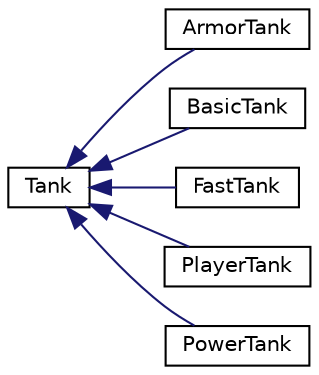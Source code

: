 digraph "Graphical Class Hierarchy"
{
 // INTERACTIVE_SVG=YES
 // LATEX_PDF_SIZE
  bgcolor="transparent";
  edge [fontname="Helvetica",fontsize="10",labelfontname="Helvetica",labelfontsize="10"];
  node [fontname="Helvetica",fontsize="10",shape=record];
  rankdir="LR";
  Node0 [label="Tank",height=0.2,width=0.4,color="black",URL="$class_tank.html",tooltip="Base class for tank representation."];
  Node0 -> Node1 [dir="back",color="midnightblue",fontsize="10",style="solid",fontname="Helvetica"];
  Node1 [label="ArmorTank",height=0.2,width=0.4,color="black",URL="$class_armor_tank.html",tooltip=" "];
  Node0 -> Node2 [dir="back",color="midnightblue",fontsize="10",style="solid",fontname="Helvetica"];
  Node2 [label="BasicTank",height=0.2,width=0.4,color="black",URL="$class_basic_tank.html",tooltip=" "];
  Node0 -> Node3 [dir="back",color="midnightblue",fontsize="10",style="solid",fontname="Helvetica"];
  Node3 [label="FastTank",height=0.2,width=0.4,color="black",URL="$class_fast_tank.html",tooltip=" "];
  Node0 -> Node4 [dir="back",color="midnightblue",fontsize="10",style="solid",fontname="Helvetica"];
  Node4 [label="PlayerTank",height=0.2,width=0.4,color="black",URL="$class_player_tank.html",tooltip=" "];
  Node0 -> Node5 [dir="back",color="midnightblue",fontsize="10",style="solid",fontname="Helvetica"];
  Node5 [label="PowerTank",height=0.2,width=0.4,color="black",URL="$class_power_tank.html",tooltip=" "];
}
